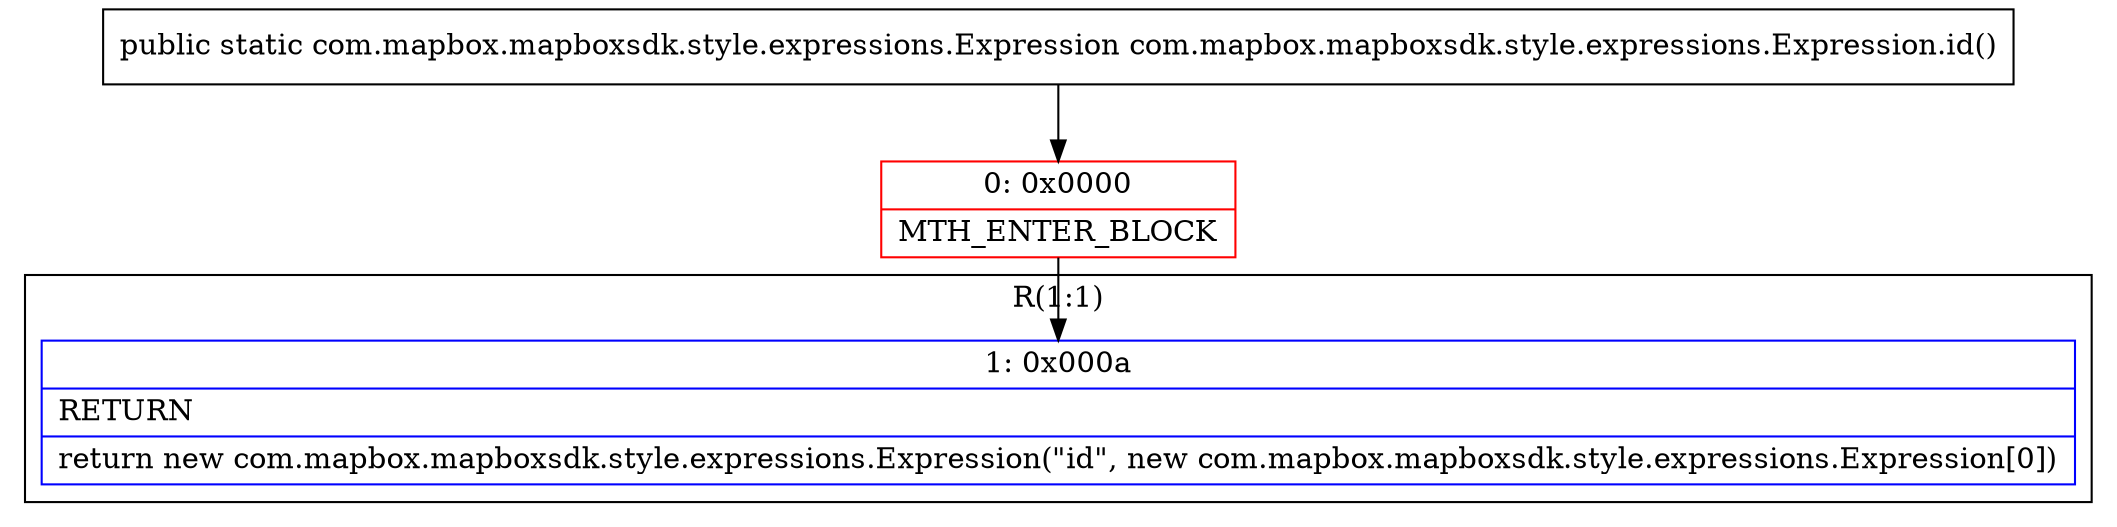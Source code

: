 digraph "CFG forcom.mapbox.mapboxsdk.style.expressions.Expression.id()Lcom\/mapbox\/mapboxsdk\/style\/expressions\/Expression;" {
subgraph cluster_Region_298730129 {
label = "R(1:1)";
node [shape=record,color=blue];
Node_1 [shape=record,label="{1\:\ 0x000a|RETURN\l|return new com.mapbox.mapboxsdk.style.expressions.Expression(\"id\", new com.mapbox.mapboxsdk.style.expressions.Expression[0])\l}"];
}
Node_0 [shape=record,color=red,label="{0\:\ 0x0000|MTH_ENTER_BLOCK\l}"];
MethodNode[shape=record,label="{public static com.mapbox.mapboxsdk.style.expressions.Expression com.mapbox.mapboxsdk.style.expressions.Expression.id() }"];
MethodNode -> Node_0;
Node_0 -> Node_1;
}

